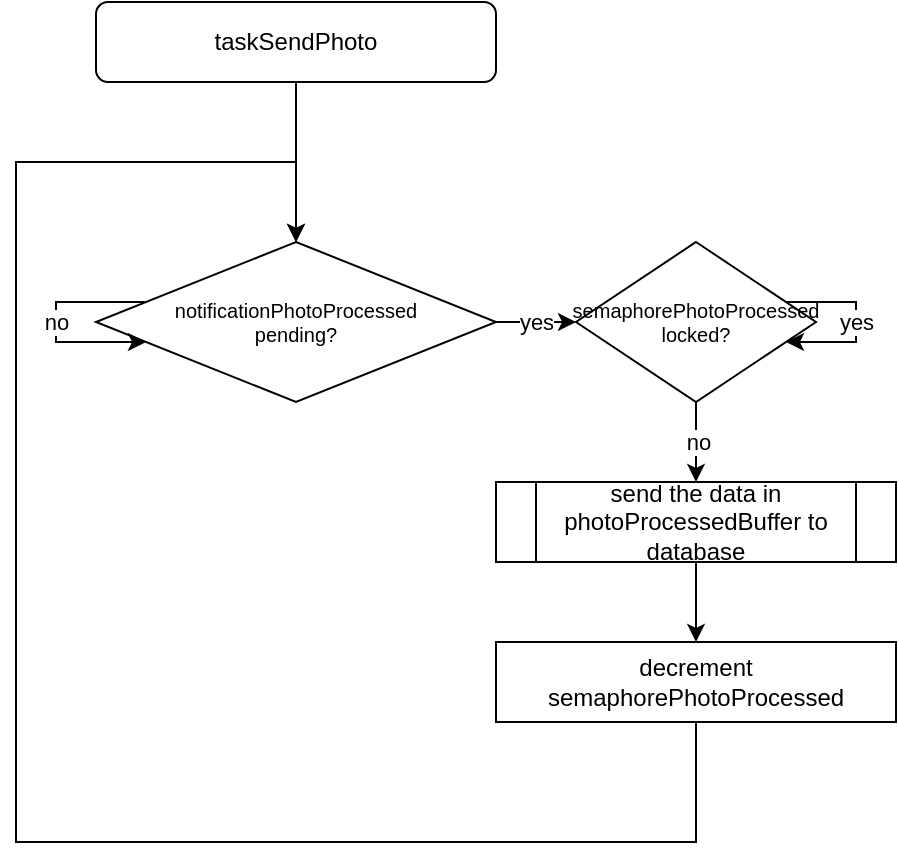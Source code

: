 <mxfile version="15.9.6" type="device"><diagram id="C5RBs43oDa-KdzZeNtuy" name="Page-1"><mxGraphModel dx="1038" dy="489" grid="1" gridSize="10" guides="1" tooltips="1" connect="1" arrows="1" fold="1" page="1" pageScale="1" pageWidth="827" pageHeight="1169" math="0" shadow="0"><root><mxCell id="WIyWlLk6GJQsqaUBKTNV-0"/><mxCell id="WIyWlLk6GJQsqaUBKTNV-1" parent="WIyWlLk6GJQsqaUBKTNV-0"/><mxCell id="kXIF5lAyFnLGbSisuO0o-7" value="" style="edgeStyle=orthogonalEdgeStyle;rounded=0;orthogonalLoop=1;jettySize=auto;html=1;fontSize=10;entryX=0.5;entryY=0;entryDx=0;entryDy=0;" parent="WIyWlLk6GJQsqaUBKTNV-1" source="kXIF5lAyFnLGbSisuO0o-2" target="2F2-fbG94k48LCOZbEtb-0" edge="1"><mxGeometry relative="1" as="geometry"><mxPoint x="380" y="80" as="targetPoint"/></mxGeometry></mxCell><mxCell id="kXIF5lAyFnLGbSisuO0o-2" value="taskSendPhoto" style="rounded=1;whiteSpace=wrap;html=1;" parent="WIyWlLk6GJQsqaUBKTNV-1" vertex="1"><mxGeometry x="280" width="200" height="40" as="geometry"/></mxCell><mxCell id="2F2-fbG94k48LCOZbEtb-14" value="yes" style="edgeStyle=orthogonalEdgeStyle;rounded=0;orthogonalLoop=1;jettySize=auto;html=1;" parent="WIyWlLk6GJQsqaUBKTNV-1" source="2F2-fbG94k48LCOZbEtb-0" target="2F2-fbG94k48LCOZbEtb-13" edge="1"><mxGeometry relative="1" as="geometry"/></mxCell><mxCell id="2F2-fbG94k48LCOZbEtb-0" value="notificationPhotoProcessed&lt;br&gt;pending?" style="rhombus;whiteSpace=wrap;html=1;fontSize=10;" parent="WIyWlLk6GJQsqaUBKTNV-1" vertex="1"><mxGeometry x="280" y="120" width="200" height="80" as="geometry"/></mxCell><mxCell id="2F2-fbG94k48LCOZbEtb-19" value="no" style="edgeStyle=orthogonalEdgeStyle;rounded=0;orthogonalLoop=1;jettySize=auto;html=1;" parent="WIyWlLk6GJQsqaUBKTNV-1" source="2F2-fbG94k48LCOZbEtb-13" edge="1"><mxGeometry relative="1" as="geometry"><mxPoint x="580" y="240" as="targetPoint"/></mxGeometry></mxCell><mxCell id="2F2-fbG94k48LCOZbEtb-13" value="semaphorePhotoProcessed&lt;br style=&quot;font-size: 10px&quot;&gt;locked?" style="rhombus;whiteSpace=wrap;html=1;fontSize=10;" parent="WIyWlLk6GJQsqaUBKTNV-1" vertex="1"><mxGeometry x="520" y="120" width="120" height="80" as="geometry"/></mxCell><mxCell id="2F2-fbG94k48LCOZbEtb-15" value="yes" style="edgeStyle=orthogonalEdgeStyle;rounded=0;orthogonalLoop=1;jettySize=auto;html=1;" parent="WIyWlLk6GJQsqaUBKTNV-1" source="2F2-fbG94k48LCOZbEtb-13" target="2F2-fbG94k48LCOZbEtb-13" edge="1"><mxGeometry relative="1" as="geometry"/></mxCell><mxCell id="2F2-fbG94k48LCOZbEtb-21" style="edgeStyle=orthogonalEdgeStyle;rounded=0;orthogonalLoop=1;jettySize=auto;html=1;" parent="WIyWlLk6GJQsqaUBKTNV-1" source="2F2-fbG94k48LCOZbEtb-17" target="2F2-fbG94k48LCOZbEtb-18" edge="1"><mxGeometry relative="1" as="geometry"/></mxCell><mxCell id="2F2-fbG94k48LCOZbEtb-17" value="send the data in photoProcessedBuffer to database" style="shape=process;whiteSpace=wrap;html=1;backgroundOutline=1;" parent="WIyWlLk6GJQsqaUBKTNV-1" vertex="1"><mxGeometry x="480" y="240" width="200" height="40" as="geometry"/></mxCell><mxCell id="2F2-fbG94k48LCOZbEtb-44" style="edgeStyle=orthogonalEdgeStyle;rounded=0;orthogonalLoop=1;jettySize=auto;html=1;entryX=0.5;entryY=0;entryDx=0;entryDy=0;" parent="WIyWlLk6GJQsqaUBKTNV-1" source="2F2-fbG94k48LCOZbEtb-18" target="2F2-fbG94k48LCOZbEtb-0" edge="1"><mxGeometry relative="1" as="geometry"><mxPoint x="380" y="520" as="targetPoint"/><Array as="points"><mxPoint x="240" y="420"/><mxPoint x="240" y="80"/><mxPoint x="380" y="80"/></Array></mxGeometry></mxCell><mxCell id="2F2-fbG94k48LCOZbEtb-18" value="decrement&lt;br&gt;semaphorePhotoProcessed" style="rounded=0;whiteSpace=wrap;html=1;" parent="WIyWlLk6GJQsqaUBKTNV-1" vertex="1"><mxGeometry x="480" y="320" width="200" height="40" as="geometry"/></mxCell><mxCell id="2F2-fbG94k48LCOZbEtb-70" value="no" style="edgeStyle=orthogonalEdgeStyle;rounded=0;orthogonalLoop=1;jettySize=auto;html=1;" parent="WIyWlLk6GJQsqaUBKTNV-1" source="2F2-fbG94k48LCOZbEtb-0" target="2F2-fbG94k48LCOZbEtb-0" edge="1"><mxGeometry relative="1" as="geometry"><Array as="points"><mxPoint x="260" y="160"/></Array></mxGeometry></mxCell></root></mxGraphModel></diagram></mxfile>